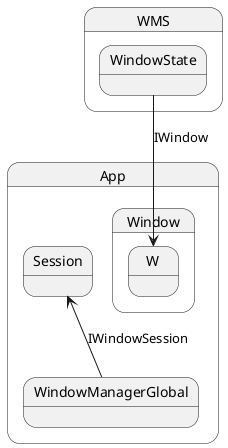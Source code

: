 @startuml

state App {
  WindowManagerGlobal -up-> Session : IWindowSession
  state Window{
    state W
  }
}

state WMS {
  state Session{
  }
  WindowState -down-> W : IWindow
}
@enduml
